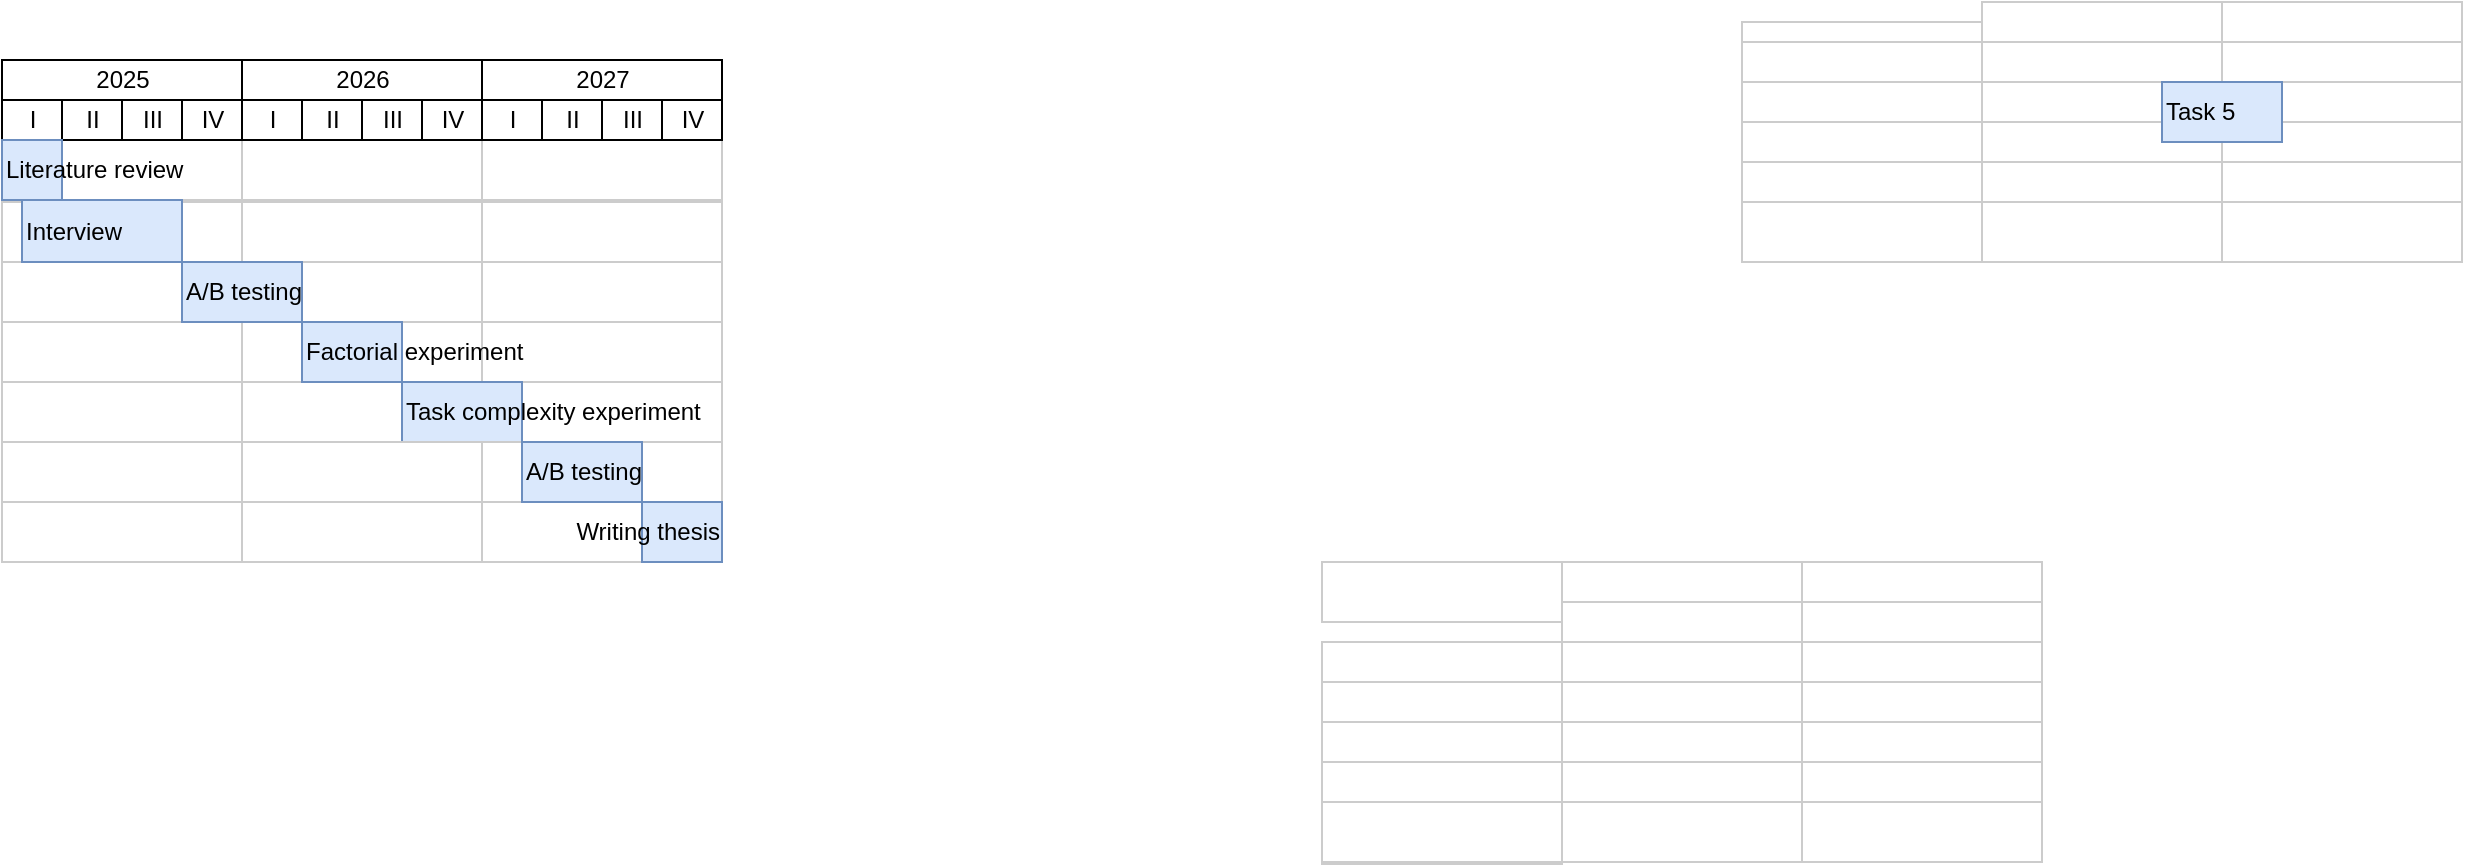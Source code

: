 <mxfile version="26.0.13">
  <diagram name="Page-1" id="2c4490ee-f0b8-94ab-5012-d5dc3445f7a3">
    <mxGraphModel dx="988" dy="523" grid="0" gridSize="10" guides="1" tooltips="1" connect="0" arrows="1" fold="1" page="1" pageScale="1.5" pageWidth="1169" pageHeight="826" background="none" math="0" shadow="0">
      <root>
        <mxCell id="0" style=";html=1;" />
        <mxCell id="1" style=";html=1;" parent="0" />
        <mxCell id="-QmEfw8IJxGP976vJWZk-13" value="" style="align=left;strokeColor=#CCCCCC;html=1;" vertex="1" parent="1">
          <mxGeometry x="160" y="660" width="120" height="30" as="geometry" />
        </mxCell>
        <mxCell id="-QmEfw8IJxGP976vJWZk-14" value="" style="align=left;strokeColor=#CCCCCC;html=1;" vertex="1" parent="1">
          <mxGeometry x="280" y="660" width="120" height="30" as="geometry" />
        </mxCell>
        <mxCell id="-QmEfw8IJxGP976vJWZk-15" value="" style="align=left;strokeColor=#CCCCCC;html=1;" vertex="1" parent="1">
          <mxGeometry x="400" y="660" width="120" height="30" as="geometry" />
        </mxCell>
        <mxCell id="-QmEfw8IJxGP976vJWZk-5" value="" style="align=left;strokeColor=#CCCCCC;html=1;" vertex="1" parent="1">
          <mxGeometry x="160" y="570" width="120" height="30" as="geometry" />
        </mxCell>
        <mxCell id="-QmEfw8IJxGP976vJWZk-6" value="" style="align=left;strokeColor=#CCCCCC;html=1;" vertex="1" parent="1">
          <mxGeometry x="280" y="570" width="120" height="30" as="geometry" />
        </mxCell>
        <mxCell id="-QmEfw8IJxGP976vJWZk-7" value="" style="align=left;strokeColor=#CCCCCC;html=1;" vertex="1" parent="1">
          <mxGeometry x="400" y="570" width="120" height="30" as="geometry" />
        </mxCell>
        <mxCell id="-QmEfw8IJxGP976vJWZk-2" value="" style="align=left;strokeColor=#CCCCCC;html=1;" vertex="1" parent="1">
          <mxGeometry x="160" y="540" width="120" height="30" as="geometry" />
        </mxCell>
        <mxCell id="-QmEfw8IJxGP976vJWZk-3" value="" style="align=left;strokeColor=#CCCCCC;html=1;" vertex="1" parent="1">
          <mxGeometry x="280" y="540" width="120" height="30" as="geometry" />
        </mxCell>
        <mxCell id="-QmEfw8IJxGP976vJWZk-4" value="" style="align=left;strokeColor=#CCCCCC;html=1;" vertex="1" parent="1">
          <mxGeometry x="400" y="540" width="120" height="30" as="geometry" />
        </mxCell>
        <mxCell id="67c90442a009f359-279" value="2027" style="strokeWidth=1;fontStyle=0;html=1;" parent="1" vertex="1">
          <mxGeometry x="400" y="439" width="120" height="20" as="geometry" />
        </mxCell>
        <mxCell id="7a8b956e7d50b54d-145" value="2026" style="strokeWidth=1;fontStyle=0;html=1;" parent="1" vertex="1">
          <mxGeometry x="280" y="439" width="120" height="20" as="geometry" />
        </mxCell>
        <mxCell id="7a8b956e7d50b54d-150" value="" style="align=left;strokeColor=#CCCCCC;html=1;" parent="1" vertex="1">
          <mxGeometry x="160" y="479" width="120" height="30" as="geometry" />
        </mxCell>
        <mxCell id="7a8b956e7d50b54d-151" value="2025" style="strokeWidth=1;fontStyle=0;html=1;" parent="1" vertex="1">
          <mxGeometry x="160" y="439" width="120" height="20" as="geometry" />
        </mxCell>
        <mxCell id="7a8b956e7d50b54d-162" value="" style="align=left;strokeColor=#CCCCCC;html=1;" parent="1" vertex="1">
          <mxGeometry x="160" y="510" width="120" height="30" as="geometry" />
        </mxCell>
        <mxCell id="7a8b956e7d50b54d-163" value="" style="align=left;strokeColor=#CCCCCC;html=1;" parent="1" vertex="1">
          <mxGeometry x="1030" y="420" width="120" height="30" as="geometry" />
        </mxCell>
        <mxCell id="7a8b956e7d50b54d-164" value="" style="align=left;strokeColor=#CCCCCC;html=1;" parent="1" vertex="1">
          <mxGeometry x="1030" y="430" width="120" height="30" as="geometry" />
        </mxCell>
        <mxCell id="7a8b956e7d50b54d-165" value="" style="align=left;strokeColor=#CCCCCC;html=1;" parent="1" vertex="1">
          <mxGeometry x="1030" y="450" width="120" height="30" as="geometry" />
        </mxCell>
        <mxCell id="7a8b956e7d50b54d-166" value="" style="align=left;strokeColor=#CCCCCC;html=1;" parent="1" vertex="1">
          <mxGeometry x="1030" y="470" width="120" height="30" as="geometry" />
        </mxCell>
        <mxCell id="7a8b956e7d50b54d-167" value="" style="align=left;strokeColor=#CCCCCC;html=1;" parent="1" vertex="1">
          <mxGeometry x="1030" y="490" width="120" height="30" as="geometry" />
        </mxCell>
        <mxCell id="7a8b956e7d50b54d-168" value="" style="align=left;strokeColor=#CCCCCC;html=1;" parent="1" vertex="1">
          <mxGeometry x="1030" y="510" width="120" height="30" as="geometry" />
        </mxCell>
        <mxCell id="7a8b956e7d50b54d-169" value="" style="align=left;strokeColor=#CCCCCC;html=1;" parent="1" vertex="1">
          <mxGeometry x="160" y="600" width="120" height="30" as="geometry" />
        </mxCell>
        <mxCell id="7a8b956e7d50b54d-170" value="" style="align=left;strokeColor=#CCCCCC;html=1;" parent="1" vertex="1">
          <mxGeometry x="820" y="690" width="120" height="30" as="geometry" />
        </mxCell>
        <mxCell id="7a8b956e7d50b54d-171" value="" style="align=left;strokeColor=#CCCCCC;html=1;" parent="1" vertex="1">
          <mxGeometry x="820" y="740" width="120" height="101" as="geometry" />
        </mxCell>
        <mxCell id="7a8b956e7d50b54d-172" value="" style="align=left;strokeColor=#CCCCCC;html=1;" parent="1" vertex="1">
          <mxGeometry x="820" y="730" width="120" height="30" as="geometry" />
        </mxCell>
        <mxCell id="7a8b956e7d50b54d-173" value="" style="align=left;strokeColor=#CCCCCC;html=1;" parent="1" vertex="1">
          <mxGeometry x="820" y="750" width="120" height="30" as="geometry" />
        </mxCell>
        <mxCell id="7a8b956e7d50b54d-174" value="" style="align=left;strokeColor=#CCCCCC;html=1;" parent="1" vertex="1">
          <mxGeometry x="820" y="770" width="120" height="30" as="geometry" />
        </mxCell>
        <mxCell id="7a8b956e7d50b54d-175" value="" style="align=left;strokeColor=#CCCCCC;html=1;" parent="1" vertex="1">
          <mxGeometry x="820" y="790" width="120" height="30" as="geometry" />
        </mxCell>
        <mxCell id="7a8b956e7d50b54d-176" value="" style="align=left;strokeColor=#CCCCCC;html=1;" parent="1" vertex="1">
          <mxGeometry x="820" y="810" width="120" height="30" as="geometry" />
        </mxCell>
        <mxCell id="7a8b956e7d50b54d-177" value="" style="align=left;strokeColor=#CCCCCC;html=1;" parent="1" vertex="1">
          <mxGeometry x="280" y="479" width="120" height="30" as="geometry" />
        </mxCell>
        <mxCell id="7a8b956e7d50b54d-178" value="" style="align=left;strokeColor=#CCCCCC;html=1;" parent="1" vertex="1">
          <mxGeometry x="280" y="510" width="120" height="30" as="geometry" />
        </mxCell>
        <mxCell id="7a8b956e7d50b54d-179" value="" style="align=left;strokeColor=#CCCCCC;html=1;" parent="1" vertex="1">
          <mxGeometry x="1150" y="410" width="120" height="30" as="geometry" />
        </mxCell>
        <mxCell id="7a8b956e7d50b54d-180" value="" style="align=left;strokeColor=#CCCCCC;html=1;" parent="1" vertex="1">
          <mxGeometry x="1150" y="430" width="120" height="30" as="geometry" />
        </mxCell>
        <mxCell id="7a8b956e7d50b54d-181" value="" style="align=left;strokeColor=#CCCCCC;html=1;" parent="1" vertex="1">
          <mxGeometry x="1150" y="450" width="120" height="30" as="geometry" />
        </mxCell>
        <mxCell id="7a8b956e7d50b54d-182" value="" style="align=left;strokeColor=#CCCCCC;html=1;" parent="1" vertex="1">
          <mxGeometry x="1150" y="470" width="120" height="30" as="geometry" />
        </mxCell>
        <mxCell id="7a8b956e7d50b54d-183" value="" style="align=left;strokeColor=#CCCCCC;html=1;" parent="1" vertex="1">
          <mxGeometry x="1150" y="490" width="120" height="30" as="geometry" />
        </mxCell>
        <mxCell id="7a8b956e7d50b54d-184" value="" style="align=left;strokeColor=#CCCCCC;html=1;" parent="1" vertex="1">
          <mxGeometry x="1150" y="510" width="120" height="30" as="geometry" />
        </mxCell>
        <mxCell id="7a8b956e7d50b54d-185" value="" style="align=left;strokeColor=#CCCCCC;html=1;" parent="1" vertex="1">
          <mxGeometry x="280" y="600" width="120" height="30" as="geometry" />
        </mxCell>
        <mxCell id="7a8b956e7d50b54d-186" value="" style="align=left;strokeColor=#CCCCCC;html=1;" parent="1" vertex="1">
          <mxGeometry x="940" y="690" width="120" height="30" as="geometry" />
        </mxCell>
        <mxCell id="7a8b956e7d50b54d-187" value="" style="align=left;strokeColor=#CCCCCC;html=1;" parent="1" vertex="1">
          <mxGeometry x="940" y="710" width="120" height="30" as="geometry" />
        </mxCell>
        <mxCell id="7a8b956e7d50b54d-188" value="" style="align=left;strokeColor=#CCCCCC;html=1;" parent="1" vertex="1">
          <mxGeometry x="940" y="730" width="120" height="30" as="geometry" />
        </mxCell>
        <mxCell id="7a8b956e7d50b54d-189" value="" style="align=left;strokeColor=#CCCCCC;html=1;" parent="1" vertex="1">
          <mxGeometry x="940" y="750" width="120" height="30" as="geometry" />
        </mxCell>
        <mxCell id="7a8b956e7d50b54d-190" value="" style="align=left;strokeColor=#CCCCCC;html=1;" parent="1" vertex="1">
          <mxGeometry x="940" y="770" width="120" height="30" as="geometry" />
        </mxCell>
        <mxCell id="7a8b956e7d50b54d-191" value="" style="align=left;strokeColor=#CCCCCC;html=1;" parent="1" vertex="1">
          <mxGeometry x="940" y="790" width="120" height="30" as="geometry" />
        </mxCell>
        <mxCell id="7a8b956e7d50b54d-192" value="" style="align=left;strokeColor=#CCCCCC;html=1;" parent="1" vertex="1">
          <mxGeometry x="940" y="810" width="120" height="30" as="geometry" />
        </mxCell>
        <mxCell id="7a8b956e7d50b54d-193" value="" style="align=left;strokeColor=#CCCCCC;html=1;" parent="1" vertex="1">
          <mxGeometry x="400" y="479" width="120" height="30" as="geometry" />
        </mxCell>
        <mxCell id="7a8b956e7d50b54d-194" value="" style="align=left;strokeColor=#CCCCCC;html=1;" parent="1" vertex="1">
          <mxGeometry x="400" y="510" width="120" height="30" as="geometry" />
        </mxCell>
        <mxCell id="7a8b956e7d50b54d-195" value="" style="align=left;strokeColor=#CCCCCC;html=1;" parent="1" vertex="1">
          <mxGeometry x="1270" y="410" width="120" height="30" as="geometry" />
        </mxCell>
        <mxCell id="7a8b956e7d50b54d-196" value="" style="align=left;strokeColor=#CCCCCC;html=1;" parent="1" vertex="1">
          <mxGeometry x="1270" y="430" width="120" height="30" as="geometry" />
        </mxCell>
        <mxCell id="7a8b956e7d50b54d-197" value="" style="align=left;strokeColor=#CCCCCC;html=1;" parent="1" vertex="1">
          <mxGeometry x="1270" y="450" width="120" height="30" as="geometry" />
        </mxCell>
        <mxCell id="7a8b956e7d50b54d-198" value="" style="align=left;strokeColor=#CCCCCC;html=1;" parent="1" vertex="1">
          <mxGeometry x="1270" y="470" width="120" height="30" as="geometry" />
        </mxCell>
        <mxCell id="7a8b956e7d50b54d-199" value="" style="align=left;strokeColor=#CCCCCC;html=1;" parent="1" vertex="1">
          <mxGeometry x="1270" y="490" width="120" height="30" as="geometry" />
        </mxCell>
        <mxCell id="7a8b956e7d50b54d-200" value="" style="align=left;strokeColor=#CCCCCC;html=1;" parent="1" vertex="1">
          <mxGeometry x="1270" y="510" width="120" height="30" as="geometry" />
        </mxCell>
        <mxCell id="7a8b956e7d50b54d-201" value="" style="align=left;strokeColor=#CCCCCC;html=1;" parent="1" vertex="1">
          <mxGeometry x="400" y="600" width="120" height="30" as="geometry" />
        </mxCell>
        <mxCell id="7a8b956e7d50b54d-202" value="" style="align=left;strokeColor=#CCCCCC;html=1;" parent="1" vertex="1">
          <mxGeometry x="1060" y="690" width="120" height="30" as="geometry" />
        </mxCell>
        <mxCell id="7a8b956e7d50b54d-203" value="" style="align=left;strokeColor=#CCCCCC;html=1;" parent="1" vertex="1">
          <mxGeometry x="1060" y="710" width="120" height="30" as="geometry" />
        </mxCell>
        <mxCell id="7a8b956e7d50b54d-204" value="" style="align=left;strokeColor=#CCCCCC;html=1;" parent="1" vertex="1">
          <mxGeometry x="1060" y="730" width="120" height="30" as="geometry" />
        </mxCell>
        <mxCell id="7a8b956e7d50b54d-205" value="" style="align=left;strokeColor=#CCCCCC;html=1;" parent="1" vertex="1">
          <mxGeometry x="1060" y="750" width="120" height="30" as="geometry" />
        </mxCell>
        <mxCell id="7a8b956e7d50b54d-206" value="" style="align=left;strokeColor=#CCCCCC;html=1;" parent="1" vertex="1">
          <mxGeometry x="1060" y="770" width="120" height="30" as="geometry" />
        </mxCell>
        <mxCell id="7a8b956e7d50b54d-207" value="" style="align=left;strokeColor=#CCCCCC;html=1;" parent="1" vertex="1">
          <mxGeometry x="1060" y="790" width="120" height="30" as="geometry" />
        </mxCell>
        <mxCell id="7a8b956e7d50b54d-208" value="" style="align=left;strokeColor=#CCCCCC;html=1;" parent="1" vertex="1">
          <mxGeometry x="1060" y="810" width="120" height="30" as="geometry" />
        </mxCell>
        <mxCell id="7a8b956e7d50b54d-100" value="I" style="strokeWidth=1;fontStyle=0;html=1;" parent="1" vertex="1">
          <mxGeometry x="400" y="459" width="30" height="20" as="geometry" />
        </mxCell>
        <mxCell id="7a8b956e7d50b54d-101" value="II" style="strokeWidth=1;fontStyle=0;html=1;" parent="1" vertex="1">
          <mxGeometry x="430" y="459" width="30" height="20" as="geometry" />
        </mxCell>
        <mxCell id="7a8b956e7d50b54d-102" value="III" style="strokeWidth=1;fontStyle=0;html=1;" parent="1" vertex="1">
          <mxGeometry x="460" y="459" width="30" height="20" as="geometry" />
        </mxCell>
        <mxCell id="7a8b956e7d50b54d-103" value="IV" style="strokeWidth=1;fontStyle=0;html=1;" parent="1" vertex="1">
          <mxGeometry x="490" y="459" width="30" height="20" as="geometry" />
        </mxCell>
        <mxCell id="7a8b956e7d50b54d-146" value="I" style="strokeWidth=1;fontStyle=0;html=1;" parent="1" vertex="1">
          <mxGeometry x="280" y="459" width="30" height="20" as="geometry" />
        </mxCell>
        <mxCell id="7a8b956e7d50b54d-147" value="II" style="strokeWidth=1;fontStyle=0;html=1;" parent="1" vertex="1">
          <mxGeometry x="310" y="459" width="30" height="20" as="geometry" />
        </mxCell>
        <mxCell id="7a8b956e7d50b54d-148" value="III" style="strokeWidth=1;fontStyle=0;html=1;" parent="1" vertex="1">
          <mxGeometry x="340" y="459" width="30" height="20" as="geometry" />
        </mxCell>
        <mxCell id="7a8b956e7d50b54d-149" value="IV" style="strokeWidth=1;fontStyle=0;html=1;" parent="1" vertex="1">
          <mxGeometry x="370" y="459" width="30" height="20" as="geometry" />
        </mxCell>
        <mxCell id="7a8b956e7d50b54d-152" value="I" style="strokeWidth=1;fontStyle=0;html=1;" parent="1" vertex="1">
          <mxGeometry x="160" y="459" width="30" height="20" as="geometry" />
        </mxCell>
        <mxCell id="7a8b956e7d50b54d-153" value="II" style="strokeWidth=1;fontStyle=0;html=1;" parent="1" vertex="1">
          <mxGeometry x="190" y="459" width="30" height="20" as="geometry" />
        </mxCell>
        <mxCell id="7a8b956e7d50b54d-154" value="III" style="strokeWidth=1;fontStyle=0;html=1;" parent="1" vertex="1">
          <mxGeometry x="220" y="459" width="30" height="20" as="geometry" />
        </mxCell>
        <mxCell id="7a8b956e7d50b54d-155" value="IV" style="strokeWidth=1;fontStyle=0;html=1;" parent="1" vertex="1">
          <mxGeometry x="250" y="459" width="30" height="20" as="geometry" />
        </mxCell>
        <mxCell id="7a8b956e7d50b54d-353" value="Literature review" style="align=left;strokeColor=#6c8ebf;html=1;fillColor=#dae8fc;" parent="1" vertex="1">
          <mxGeometry x="160" y="479" width="30" height="30" as="geometry" />
        </mxCell>
        <mxCell id="7a8b956e7d50b54d-354" value="Interview" style="align=left;strokeColor=#6c8ebf;html=1;fillColor=#dae8fc;" parent="1" vertex="1">
          <mxGeometry x="170" y="509" width="80" height="31" as="geometry" />
        </mxCell>
        <mxCell id="7a8b956e7d50b54d-355" value="Task complexity experiment" style="align=left;strokeColor=#6c8ebf;html=1;fillColor=#dae8fc;" parent="1" vertex="1">
          <mxGeometry x="360" y="600" width="60" height="30" as="geometry" />
        </mxCell>
        <mxCell id="7a8b956e7d50b54d-357" value="Task 5" style="align=left;strokeColor=#6c8ebf;html=1;fillColor=#dae8fc;" parent="1" vertex="1">
          <mxGeometry x="1240" y="450" width="60" height="30" as="geometry" />
        </mxCell>
        <mxCell id="7a8b956e7d50b54d-356" value="A/B testing" style="align=left;strokeColor=#6c8ebf;html=1;fillColor=#dae8fc;" parent="1" vertex="1">
          <mxGeometry x="250" y="540" width="60" height="30" as="geometry" />
        </mxCell>
        <mxCell id="7a8b956e7d50b54d-358" value="Factorial experiment" style="align=left;strokeColor=#6c8ebf;html=1;fillColor=#dae8fc;" parent="1" vertex="1">
          <mxGeometry x="310" y="570" width="50" height="30" as="geometry" />
        </mxCell>
        <mxCell id="-QmEfw8IJxGP976vJWZk-8" value="" style="align=left;strokeColor=#CCCCCC;html=1;" vertex="1" parent="1">
          <mxGeometry x="160" y="630" width="120" height="30" as="geometry" />
        </mxCell>
        <mxCell id="-QmEfw8IJxGP976vJWZk-9" value="" style="align=left;strokeColor=#CCCCCC;html=1;" vertex="1" parent="1">
          <mxGeometry x="280" y="630" width="120" height="30" as="geometry" />
        </mxCell>
        <mxCell id="-QmEfw8IJxGP976vJWZk-10" value="" style="align=left;strokeColor=#CCCCCC;html=1;" vertex="1" parent="1">
          <mxGeometry x="400" y="630" width="120" height="30" as="geometry" />
        </mxCell>
        <mxCell id="-QmEfw8IJxGP976vJWZk-12" value="A/B testing" style="align=left;strokeColor=#6c8ebf;html=1;fillColor=#dae8fc;" vertex="1" parent="1">
          <mxGeometry x="420" y="630" width="60" height="30" as="geometry" />
        </mxCell>
        <mxCell id="-QmEfw8IJxGP976vJWZk-11" value="Writing thesis" style="align=right;strokeColor=#6c8ebf;html=1;fillColor=#dae8fc;" vertex="1" parent="1">
          <mxGeometry x="480" y="660" width="40" height="30" as="geometry" />
        </mxCell>
      </root>
    </mxGraphModel>
  </diagram>
</mxfile>

